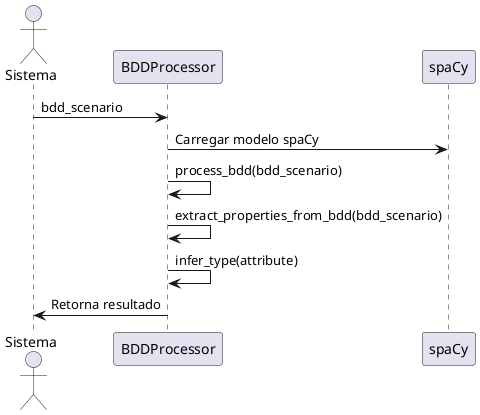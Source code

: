 
@startuml
actor Sistema

Sistema -> BDDProcessor : bdd_scenario

BDDProcessor -> spaCy : Carregar modelo spaCy
BDDProcessor -> BDDProcessor : process_bdd(bdd_scenario)
BDDProcessor -> BDDProcessor : extract_properties_from_bdd(bdd_scenario)
BDDProcessor -> BDDProcessor : infer_type(attribute)

BDDProcessor -> Sistema : Retorna resultado

@enduml